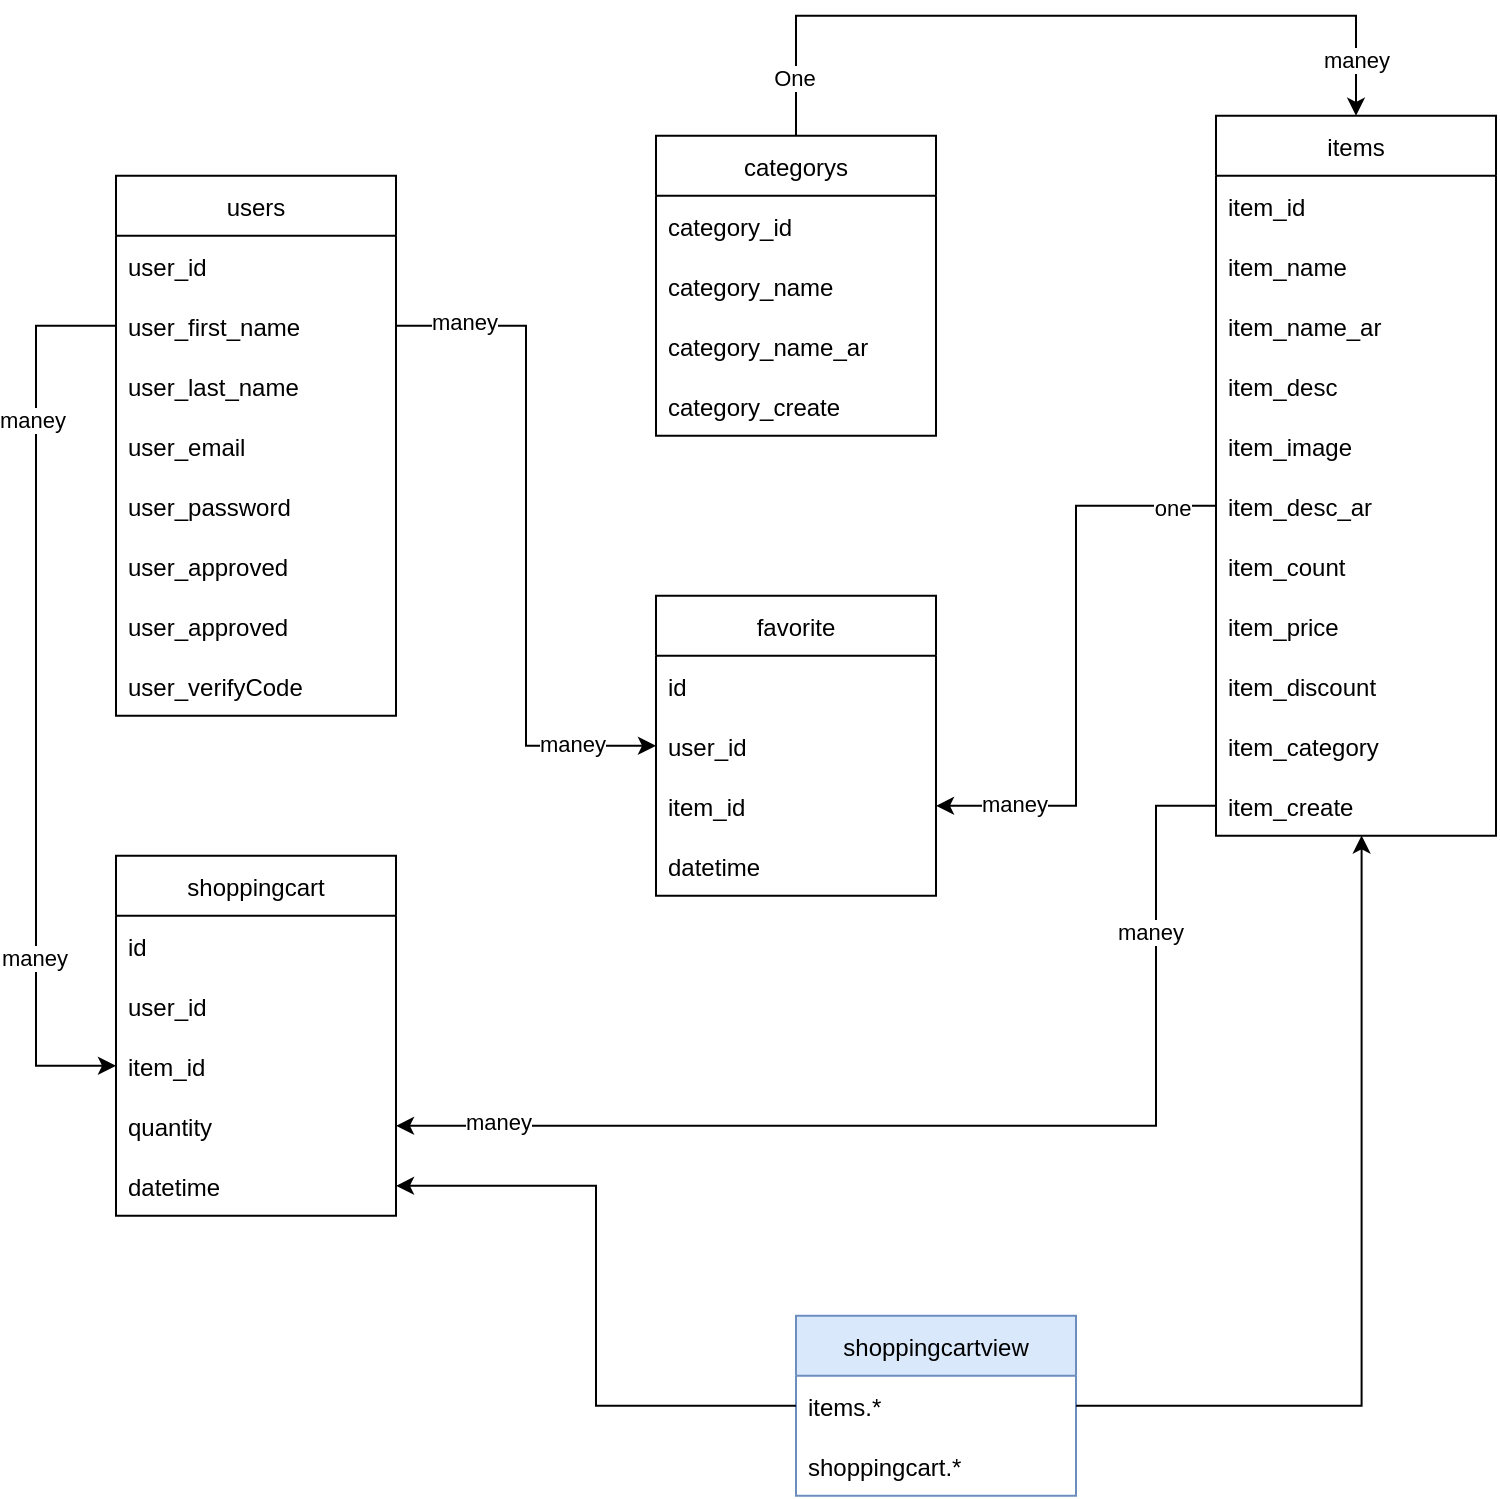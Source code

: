 <mxfile version="20.2.3" type="device"><diagram id="yu0vK2dM7Auq0MnCHuaz" name="Page-1"><mxGraphModel dx="1935" dy="691" grid="1" gridSize="5" guides="1" tooltips="1" connect="1" arrows="1" fold="1" page="1" pageScale="1" pageWidth="850" pageHeight="1100" background="#FFFFFF" math="0" shadow="0"><root><mxCell id="0"/><mxCell id="1" parent="0"/><mxCell id="AEHJGiKBWYW_so05Yp6r-25" style="edgeStyle=orthogonalEdgeStyle;rounded=0;orthogonalLoop=1;jettySize=auto;html=1;exitX=0.5;exitY=0;exitDx=0;exitDy=0;entryX=0.5;entryY=0;entryDx=0;entryDy=0;" edge="1" parent="1" source="AEHJGiKBWYW_so05Yp6r-1" target="AEHJGiKBWYW_so05Yp6r-11"><mxGeometry relative="1" as="geometry"><Array as="points"><mxPoint x="24.0" y="251.89"/><mxPoint x="304" y="251.89"/></Array></mxGeometry></mxCell><mxCell id="AEHJGiKBWYW_so05Yp6r-26" value="One" style="edgeLabel;html=1;align=center;verticalAlign=middle;resizable=0;points=[];" vertex="1" connectable="0" parent="AEHJGiKBWYW_so05Yp6r-25"><mxGeometry x="-0.897" relative="1" as="geometry"><mxPoint x="-1" y="-9" as="offset"/></mxGeometry></mxCell><mxCell id="AEHJGiKBWYW_so05Yp6r-27" value="maney" style="edgeLabel;html=1;align=center;verticalAlign=middle;resizable=0;points=[];" vertex="1" connectable="0" parent="AEHJGiKBWYW_so05Yp6r-25"><mxGeometry x="0.918" relative="1" as="geometry"><mxPoint y="-12" as="offset"/></mxGeometry></mxCell><mxCell id="AEHJGiKBWYW_so05Yp6r-1" value="categorys" style="swimlane;fontStyle=0;childLayout=stackLayout;horizontal=1;startSize=30;horizontalStack=0;resizeParent=1;resizeParentMax=0;resizeLast=0;collapsible=1;marginBottom=0;" vertex="1" parent="1"><mxGeometry x="-46.0" y="311.89" width="140" height="150" as="geometry"/></mxCell><mxCell id="AEHJGiKBWYW_so05Yp6r-2" value="category_id" style="text;strokeColor=none;fillColor=none;align=left;verticalAlign=middle;spacingLeft=4;spacingRight=4;overflow=hidden;points=[[0,0.5],[1,0.5]];portConstraint=eastwest;rotatable=0;" vertex="1" parent="AEHJGiKBWYW_so05Yp6r-1"><mxGeometry y="30" width="140" height="30" as="geometry"/></mxCell><mxCell id="AEHJGiKBWYW_so05Yp6r-3" value="category_name" style="text;strokeColor=none;fillColor=none;align=left;verticalAlign=middle;spacingLeft=4;spacingRight=4;overflow=hidden;points=[[0,0.5],[1,0.5]];portConstraint=eastwest;rotatable=0;" vertex="1" parent="AEHJGiKBWYW_so05Yp6r-1"><mxGeometry y="60" width="140" height="30" as="geometry"/></mxCell><mxCell id="AEHJGiKBWYW_so05Yp6r-4" value="category_name_ar" style="text;strokeColor=none;fillColor=none;align=left;verticalAlign=middle;spacingLeft=4;spacingRight=4;overflow=hidden;points=[[0,0.5],[1,0.5]];portConstraint=eastwest;rotatable=0;" vertex="1" parent="AEHJGiKBWYW_so05Yp6r-1"><mxGeometry y="90" width="140" height="30" as="geometry"/></mxCell><mxCell id="AEHJGiKBWYW_so05Yp6r-5" value="category_create" style="text;strokeColor=none;fillColor=none;align=left;verticalAlign=middle;spacingLeft=4;spacingRight=4;overflow=hidden;points=[[0,0.5],[1,0.5]];portConstraint=eastwest;rotatable=0;" vertex="1" parent="AEHJGiKBWYW_so05Yp6r-1"><mxGeometry y="120" width="140" height="30" as="geometry"/></mxCell><mxCell id="AEHJGiKBWYW_so05Yp6r-11" value="items" style="swimlane;fontStyle=0;childLayout=stackLayout;horizontal=1;startSize=30;horizontalStack=0;resizeParent=1;resizeParentMax=0;resizeLast=0;collapsible=1;marginBottom=0;" vertex="1" parent="1"><mxGeometry x="234" y="301.89" width="140" height="360" as="geometry"/></mxCell><mxCell id="AEHJGiKBWYW_so05Yp6r-12" value="item_id" style="text;strokeColor=none;fillColor=none;align=left;verticalAlign=middle;spacingLeft=4;spacingRight=4;overflow=hidden;points=[[0,0.5],[1,0.5]];portConstraint=eastwest;rotatable=0;" vertex="1" parent="AEHJGiKBWYW_so05Yp6r-11"><mxGeometry y="30" width="140" height="30" as="geometry"/></mxCell><mxCell id="AEHJGiKBWYW_so05Yp6r-13" value="item_name" style="text;strokeColor=none;fillColor=none;align=left;verticalAlign=middle;spacingLeft=4;spacingRight=4;overflow=hidden;points=[[0,0.5],[1,0.5]];portConstraint=eastwest;rotatable=0;" vertex="1" parent="AEHJGiKBWYW_so05Yp6r-11"><mxGeometry y="60" width="140" height="30" as="geometry"/></mxCell><mxCell id="AEHJGiKBWYW_so05Yp6r-14" value="item_name_ar" style="text;strokeColor=none;fillColor=none;align=left;verticalAlign=middle;spacingLeft=4;spacingRight=4;overflow=hidden;points=[[0,0.5],[1,0.5]];portConstraint=eastwest;rotatable=0;" vertex="1" parent="AEHJGiKBWYW_so05Yp6r-11"><mxGeometry y="90" width="140" height="30" as="geometry"/></mxCell><mxCell id="AEHJGiKBWYW_so05Yp6r-15" value="item_desc" style="text;strokeColor=none;fillColor=none;align=left;verticalAlign=middle;spacingLeft=4;spacingRight=4;overflow=hidden;points=[[0,0.5],[1,0.5]];portConstraint=eastwest;rotatable=0;" vertex="1" parent="AEHJGiKBWYW_so05Yp6r-11"><mxGeometry y="120" width="140" height="30" as="geometry"/></mxCell><mxCell id="AEHJGiKBWYW_so05Yp6r-16" value="item_image" style="text;strokeColor=none;fillColor=none;align=left;verticalAlign=middle;spacingLeft=4;spacingRight=4;overflow=hidden;points=[[0,0.5],[1,0.5]];portConstraint=eastwest;rotatable=0;" vertex="1" parent="AEHJGiKBWYW_so05Yp6r-11"><mxGeometry y="150" width="140" height="30" as="geometry"/></mxCell><mxCell id="AEHJGiKBWYW_so05Yp6r-17" value="item_desc_ar" style="text;strokeColor=none;fillColor=none;align=left;verticalAlign=middle;spacingLeft=4;spacingRight=4;overflow=hidden;points=[[0,0.5],[1,0.5]];portConstraint=eastwest;rotatable=0;" vertex="1" parent="AEHJGiKBWYW_so05Yp6r-11"><mxGeometry y="180" width="140" height="30" as="geometry"/></mxCell><mxCell id="AEHJGiKBWYW_so05Yp6r-18" value="item_count" style="text;strokeColor=none;fillColor=none;align=left;verticalAlign=middle;spacingLeft=4;spacingRight=4;overflow=hidden;points=[[0,0.5],[1,0.5]];portConstraint=eastwest;rotatable=0;" vertex="1" parent="AEHJGiKBWYW_so05Yp6r-11"><mxGeometry y="210" width="140" height="30" as="geometry"/></mxCell><mxCell id="AEHJGiKBWYW_so05Yp6r-19" value="item_price" style="text;strokeColor=none;fillColor=none;align=left;verticalAlign=middle;spacingLeft=4;spacingRight=4;overflow=hidden;points=[[0,0.5],[1,0.5]];portConstraint=eastwest;rotatable=0;" vertex="1" parent="AEHJGiKBWYW_so05Yp6r-11"><mxGeometry y="240" width="140" height="30" as="geometry"/></mxCell><mxCell id="AEHJGiKBWYW_so05Yp6r-20" value="item_discount" style="text;strokeColor=none;fillColor=none;align=left;verticalAlign=middle;spacingLeft=4;spacingRight=4;overflow=hidden;points=[[0,0.5],[1,0.5]];portConstraint=eastwest;rotatable=0;" vertex="1" parent="AEHJGiKBWYW_so05Yp6r-11"><mxGeometry y="270" width="140" height="30" as="geometry"/></mxCell><mxCell id="AEHJGiKBWYW_so05Yp6r-21" value="item_category" style="text;strokeColor=none;fillColor=none;align=left;verticalAlign=middle;spacingLeft=4;spacingRight=4;overflow=hidden;points=[[0,0.5],[1,0.5]];portConstraint=eastwest;rotatable=0;" vertex="1" parent="AEHJGiKBWYW_so05Yp6r-11"><mxGeometry y="300" width="140" height="30" as="geometry"/></mxCell><mxCell id="AEHJGiKBWYW_so05Yp6r-22" value="item_create" style="text;strokeColor=none;fillColor=none;align=left;verticalAlign=middle;spacingLeft=4;spacingRight=4;overflow=hidden;points=[[0,0.5],[1,0.5]];portConstraint=eastwest;rotatable=0;" vertex="1" parent="AEHJGiKBWYW_so05Yp6r-11"><mxGeometry y="330" width="140" height="30" as="geometry"/></mxCell><mxCell id="AEHJGiKBWYW_so05Yp6r-28" value="favorite" style="swimlane;fontStyle=0;childLayout=stackLayout;horizontal=1;startSize=30;horizontalStack=0;resizeParent=1;resizeParentMax=0;resizeLast=0;collapsible=1;marginBottom=0;" vertex="1" parent="1"><mxGeometry x="-46.0" y="541.89" width="140" height="150" as="geometry"/></mxCell><mxCell id="AEHJGiKBWYW_so05Yp6r-29" value="id" style="text;strokeColor=none;fillColor=none;align=left;verticalAlign=middle;spacingLeft=4;spacingRight=4;overflow=hidden;points=[[0,0.5],[1,0.5]];portConstraint=eastwest;rotatable=0;" vertex="1" parent="AEHJGiKBWYW_so05Yp6r-28"><mxGeometry y="30" width="140" height="30" as="geometry"/></mxCell><mxCell id="AEHJGiKBWYW_so05Yp6r-34" value="user_id" style="text;strokeColor=none;fillColor=none;align=left;verticalAlign=middle;spacingLeft=4;spacingRight=4;overflow=hidden;points=[[0,0.5],[1,0.5]];portConstraint=eastwest;rotatable=0;" vertex="1" parent="AEHJGiKBWYW_so05Yp6r-28"><mxGeometry y="60" width="140" height="30" as="geometry"/></mxCell><mxCell id="AEHJGiKBWYW_so05Yp6r-30" value="item_id" style="text;strokeColor=none;fillColor=none;align=left;verticalAlign=middle;spacingLeft=4;spacingRight=4;overflow=hidden;points=[[0,0.5],[1,0.5]];portConstraint=eastwest;rotatable=0;" vertex="1" parent="AEHJGiKBWYW_so05Yp6r-28"><mxGeometry y="90" width="140" height="30" as="geometry"/></mxCell><mxCell id="AEHJGiKBWYW_so05Yp6r-33" value="datetime" style="text;strokeColor=none;fillColor=none;align=left;verticalAlign=middle;spacingLeft=4;spacingRight=4;overflow=hidden;points=[[0,0.5],[1,0.5]];portConstraint=eastwest;rotatable=0;" vertex="1" parent="AEHJGiKBWYW_so05Yp6r-28"><mxGeometry y="120" width="140" height="30" as="geometry"/></mxCell><mxCell id="AEHJGiKBWYW_so05Yp6r-40" value="users" style="swimlane;fontStyle=0;childLayout=stackLayout;horizontal=1;startSize=30;horizontalStack=0;resizeParent=1;resizeParentMax=0;resizeLast=0;collapsible=1;marginBottom=0;" vertex="1" parent="1"><mxGeometry x="-316" y="331.89" width="140" height="270" as="geometry"/></mxCell><mxCell id="AEHJGiKBWYW_so05Yp6r-42" value="user_id" style="text;strokeColor=none;fillColor=none;align=left;verticalAlign=middle;spacingLeft=4;spacingRight=4;overflow=hidden;points=[[0,0.5],[1,0.5]];portConstraint=eastwest;rotatable=0;" vertex="1" parent="AEHJGiKBWYW_so05Yp6r-40"><mxGeometry y="30" width="140" height="30" as="geometry"/></mxCell><mxCell id="AEHJGiKBWYW_so05Yp6r-44" value="user_first_name" style="text;strokeColor=none;fillColor=none;align=left;verticalAlign=middle;spacingLeft=4;spacingRight=4;overflow=hidden;points=[[0,0.5],[1,0.5]];portConstraint=eastwest;rotatable=0;" vertex="1" parent="AEHJGiKBWYW_so05Yp6r-40"><mxGeometry y="60" width="140" height="30" as="geometry"/></mxCell><mxCell id="AEHJGiKBWYW_so05Yp6r-72" value="user_last_name" style="text;strokeColor=none;fillColor=none;align=left;verticalAlign=middle;spacingLeft=4;spacingRight=4;overflow=hidden;points=[[0,0.5],[1,0.5]];portConstraint=eastwest;rotatable=0;" vertex="1" parent="AEHJGiKBWYW_so05Yp6r-40"><mxGeometry y="90" width="140" height="30" as="geometry"/></mxCell><mxCell id="AEHJGiKBWYW_so05Yp6r-73" value="user_email" style="text;strokeColor=none;fillColor=none;align=left;verticalAlign=middle;spacingLeft=4;spacingRight=4;overflow=hidden;points=[[0,0.5],[1,0.5]];portConstraint=eastwest;rotatable=0;" vertex="1" parent="AEHJGiKBWYW_so05Yp6r-40"><mxGeometry y="120" width="140" height="30" as="geometry"/></mxCell><mxCell id="AEHJGiKBWYW_so05Yp6r-79" value="user_password" style="text;strokeColor=none;fillColor=none;align=left;verticalAlign=middle;spacingLeft=4;spacingRight=4;overflow=hidden;points=[[0,0.5],[1,0.5]];portConstraint=eastwest;rotatable=0;" vertex="1" parent="AEHJGiKBWYW_so05Yp6r-40"><mxGeometry y="150" width="140" height="30" as="geometry"/></mxCell><mxCell id="AEHJGiKBWYW_so05Yp6r-80" value="user_approved" style="text;strokeColor=none;fillColor=none;align=left;verticalAlign=middle;spacingLeft=4;spacingRight=4;overflow=hidden;points=[[0,0.5],[1,0.5]];portConstraint=eastwest;rotatable=0;" vertex="1" parent="AEHJGiKBWYW_so05Yp6r-40"><mxGeometry y="180" width="140" height="30" as="geometry"/></mxCell><mxCell id="AEHJGiKBWYW_so05Yp6r-81" value="user_approved" style="text;strokeColor=none;fillColor=none;align=left;verticalAlign=middle;spacingLeft=4;spacingRight=4;overflow=hidden;points=[[0,0.5],[1,0.5]];portConstraint=eastwest;rotatable=0;" vertex="1" parent="AEHJGiKBWYW_so05Yp6r-40"><mxGeometry y="210" width="140" height="30" as="geometry"/></mxCell><mxCell id="AEHJGiKBWYW_so05Yp6r-82" value="user_verifyCode" style="text;strokeColor=none;fillColor=none;align=left;verticalAlign=middle;spacingLeft=4;spacingRight=4;overflow=hidden;points=[[0,0.5],[1,0.5]];portConstraint=eastwest;rotatable=0;" vertex="1" parent="AEHJGiKBWYW_so05Yp6r-40"><mxGeometry y="240" width="140" height="30" as="geometry"/></mxCell><mxCell id="AEHJGiKBWYW_so05Yp6r-45" style="edgeStyle=orthogonalEdgeStyle;rounded=0;orthogonalLoop=1;jettySize=auto;html=1;exitX=1;exitY=0.5;exitDx=0;exitDy=0;entryX=0;entryY=0.5;entryDx=0;entryDy=0;" edge="1" parent="1" source="AEHJGiKBWYW_so05Yp6r-44" target="AEHJGiKBWYW_so05Yp6r-34"><mxGeometry relative="1" as="geometry"/></mxCell><mxCell id="AEHJGiKBWYW_so05Yp6r-46" value="maney" style="edgeLabel;html=1;align=center;verticalAlign=middle;resizable=0;points=[];" vertex="1" connectable="0" parent="AEHJGiKBWYW_so05Yp6r-45"><mxGeometry x="-0.877" y="2" relative="1" as="geometry"><mxPoint x="13" as="offset"/></mxGeometry></mxCell><mxCell id="AEHJGiKBWYW_so05Yp6r-48" value="maney" style="edgeLabel;html=1;align=center;verticalAlign=middle;resizable=0;points=[];" vertex="1" connectable="0" parent="AEHJGiKBWYW_so05Yp6r-45"><mxGeometry x="0.842" relative="1" as="geometry"><mxPoint x="-15" y="-1" as="offset"/></mxGeometry></mxCell><mxCell id="AEHJGiKBWYW_so05Yp6r-49" style="edgeStyle=orthogonalEdgeStyle;rounded=0;orthogonalLoop=1;jettySize=auto;html=1;exitX=0;exitY=0.5;exitDx=0;exitDy=0;" edge="1" parent="1" source="AEHJGiKBWYW_so05Yp6r-17" target="AEHJGiKBWYW_so05Yp6r-30"><mxGeometry relative="1" as="geometry"/></mxCell><mxCell id="AEHJGiKBWYW_so05Yp6r-50" value="one" style="edgeLabel;html=1;align=center;verticalAlign=middle;resizable=0;points=[];" vertex="1" connectable="0" parent="AEHJGiKBWYW_so05Yp6r-49"><mxGeometry x="-0.845" y="1" relative="1" as="geometry"><mxPoint as="offset"/></mxGeometry></mxCell><mxCell id="AEHJGiKBWYW_so05Yp6r-51" value="maney" style="edgeLabel;html=1;align=center;verticalAlign=middle;resizable=0;points=[];" vertex="1" connectable="0" parent="AEHJGiKBWYW_so05Yp6r-49"><mxGeometry x="0.82" y="-1" relative="1" as="geometry"><mxPoint x="13" as="offset"/></mxGeometry></mxCell><mxCell id="AEHJGiKBWYW_so05Yp6r-52" value="shoppingcart" style="swimlane;fontStyle=0;childLayout=stackLayout;horizontal=1;startSize=30;horizontalStack=0;resizeParent=1;resizeParentMax=0;resizeLast=0;collapsible=1;marginBottom=0;" vertex="1" parent="1"><mxGeometry x="-316" y="671.89" width="140" height="180" as="geometry"/></mxCell><mxCell id="AEHJGiKBWYW_so05Yp6r-53" value="id" style="text;strokeColor=none;fillColor=none;align=left;verticalAlign=middle;spacingLeft=4;spacingRight=4;overflow=hidden;points=[[0,0.5],[1,0.5]];portConstraint=eastwest;rotatable=0;" vertex="1" parent="AEHJGiKBWYW_so05Yp6r-52"><mxGeometry y="30" width="140" height="30" as="geometry"/></mxCell><mxCell id="AEHJGiKBWYW_so05Yp6r-54" value="user_id" style="text;strokeColor=none;fillColor=none;align=left;verticalAlign=middle;spacingLeft=4;spacingRight=4;overflow=hidden;points=[[0,0.5],[1,0.5]];portConstraint=eastwest;rotatable=0;" vertex="1" parent="AEHJGiKBWYW_so05Yp6r-52"><mxGeometry y="60" width="140" height="30" as="geometry"/></mxCell><mxCell id="AEHJGiKBWYW_so05Yp6r-55" value="item_id" style="text;strokeColor=none;fillColor=none;align=left;verticalAlign=middle;spacingLeft=4;spacingRight=4;overflow=hidden;points=[[0,0.5],[1,0.5]];portConstraint=eastwest;rotatable=0;" vertex="1" parent="AEHJGiKBWYW_so05Yp6r-52"><mxGeometry y="90" width="140" height="30" as="geometry"/></mxCell><mxCell id="AEHJGiKBWYW_so05Yp6r-56" value="quantity" style="text;strokeColor=none;fillColor=none;align=left;verticalAlign=middle;spacingLeft=4;spacingRight=4;overflow=hidden;points=[[0,0.5],[1,0.5]];portConstraint=eastwest;rotatable=0;" vertex="1" parent="AEHJGiKBWYW_so05Yp6r-52"><mxGeometry y="120" width="140" height="30" as="geometry"/></mxCell><mxCell id="AEHJGiKBWYW_so05Yp6r-57" value="datetime" style="text;strokeColor=none;fillColor=none;align=left;verticalAlign=middle;spacingLeft=4;spacingRight=4;overflow=hidden;points=[[0,0.5],[1,0.5]];portConstraint=eastwest;rotatable=0;" vertex="1" parent="AEHJGiKBWYW_so05Yp6r-52"><mxGeometry y="150" width="140" height="30" as="geometry"/></mxCell><mxCell id="AEHJGiKBWYW_so05Yp6r-58" style="edgeStyle=orthogonalEdgeStyle;rounded=0;orthogonalLoop=1;jettySize=auto;html=1;exitX=0;exitY=0.5;exitDx=0;exitDy=0;entryX=0;entryY=0.5;entryDx=0;entryDy=0;" edge="1" parent="1" source="AEHJGiKBWYW_so05Yp6r-44" target="AEHJGiKBWYW_so05Yp6r-55"><mxGeometry relative="1" as="geometry"><Array as="points"><mxPoint x="-356" y="406.89"/><mxPoint x="-356" y="776.89"/></Array></mxGeometry></mxCell><mxCell id="AEHJGiKBWYW_so05Yp6r-59" value="maney" style="edgeLabel;html=1;align=center;verticalAlign=middle;resizable=0;points=[];" vertex="1" connectable="0" parent="AEHJGiKBWYW_so05Yp6r-58"><mxGeometry x="-0.613" y="-2" relative="1" as="geometry"><mxPoint as="offset"/></mxGeometry></mxCell><mxCell id="AEHJGiKBWYW_so05Yp6r-60" value="maney" style="edgeLabel;html=1;align=center;verticalAlign=middle;resizable=0;points=[];" vertex="1" connectable="0" parent="AEHJGiKBWYW_so05Yp6r-58"><mxGeometry x="0.582" y="-1" relative="1" as="geometry"><mxPoint as="offset"/></mxGeometry></mxCell><mxCell id="AEHJGiKBWYW_so05Yp6r-61" style="edgeStyle=orthogonalEdgeStyle;rounded=0;orthogonalLoop=1;jettySize=auto;html=1;exitX=0;exitY=0.5;exitDx=0;exitDy=0;" edge="1" parent="1" source="AEHJGiKBWYW_so05Yp6r-22" target="AEHJGiKBWYW_so05Yp6r-56"><mxGeometry relative="1" as="geometry"><Array as="points"><mxPoint x="204" y="646.89"/><mxPoint x="204" y="806.89"/></Array></mxGeometry></mxCell><mxCell id="AEHJGiKBWYW_so05Yp6r-62" value="maney" style="edgeLabel;html=1;align=center;verticalAlign=middle;resizable=0;points=[];" vertex="1" connectable="0" parent="AEHJGiKBWYW_so05Yp6r-61"><mxGeometry x="-0.675" y="-3" relative="1" as="geometry"><mxPoint as="offset"/></mxGeometry></mxCell><mxCell id="AEHJGiKBWYW_so05Yp6r-63" value="maney" style="edgeLabel;html=1;align=center;verticalAlign=middle;resizable=0;points=[];" vertex="1" connectable="0" parent="AEHJGiKBWYW_so05Yp6r-61"><mxGeometry x="0.821" y="-2" relative="1" as="geometry"><mxPoint as="offset"/></mxGeometry></mxCell><mxCell id="AEHJGiKBWYW_so05Yp6r-64" value="shoppingcartview" style="swimlane;fontStyle=0;childLayout=stackLayout;horizontal=1;startSize=30;horizontalStack=0;resizeParent=1;resizeParentMax=0;resizeLast=0;collapsible=1;marginBottom=0;fillColor=#dae8fc;strokeColor=#6c8ebf;" vertex="1" parent="1"><mxGeometry x="24.0" y="901.89" width="140" height="90" as="geometry"/></mxCell><mxCell id="AEHJGiKBWYW_so05Yp6r-65" value="items.*" style="text;strokeColor=none;fillColor=none;align=left;verticalAlign=middle;spacingLeft=4;spacingRight=4;overflow=hidden;points=[[0,0.5],[1,0.5]];portConstraint=eastwest;rotatable=0;" vertex="1" parent="AEHJGiKBWYW_so05Yp6r-64"><mxGeometry y="30" width="140" height="30" as="geometry"/></mxCell><mxCell id="AEHJGiKBWYW_so05Yp6r-66" value="shoppingcart.*" style="text;strokeColor=none;fillColor=none;align=left;verticalAlign=middle;spacingLeft=4;spacingRight=4;overflow=hidden;points=[[0,0.5],[1,0.5]];portConstraint=eastwest;rotatable=0;" vertex="1" parent="AEHJGiKBWYW_so05Yp6r-64"><mxGeometry y="60" width="140" height="30" as="geometry"/></mxCell><mxCell id="AEHJGiKBWYW_so05Yp6r-70" style="edgeStyle=orthogonalEdgeStyle;rounded=0;orthogonalLoop=1;jettySize=auto;html=1;exitX=0;exitY=0.5;exitDx=0;exitDy=0;" edge="1" parent="1" source="AEHJGiKBWYW_so05Yp6r-65" target="AEHJGiKBWYW_so05Yp6r-57"><mxGeometry relative="1" as="geometry"/></mxCell><mxCell id="AEHJGiKBWYW_so05Yp6r-71" style="edgeStyle=orthogonalEdgeStyle;rounded=0;orthogonalLoop=1;jettySize=auto;html=1;exitX=1;exitY=0.5;exitDx=0;exitDy=0;entryX=0.52;entryY=0.994;entryDx=0;entryDy=0;entryPerimeter=0;" edge="1" parent="1" source="AEHJGiKBWYW_so05Yp6r-65" target="AEHJGiKBWYW_so05Yp6r-22"><mxGeometry relative="1" as="geometry"/></mxCell></root></mxGraphModel></diagram></mxfile>